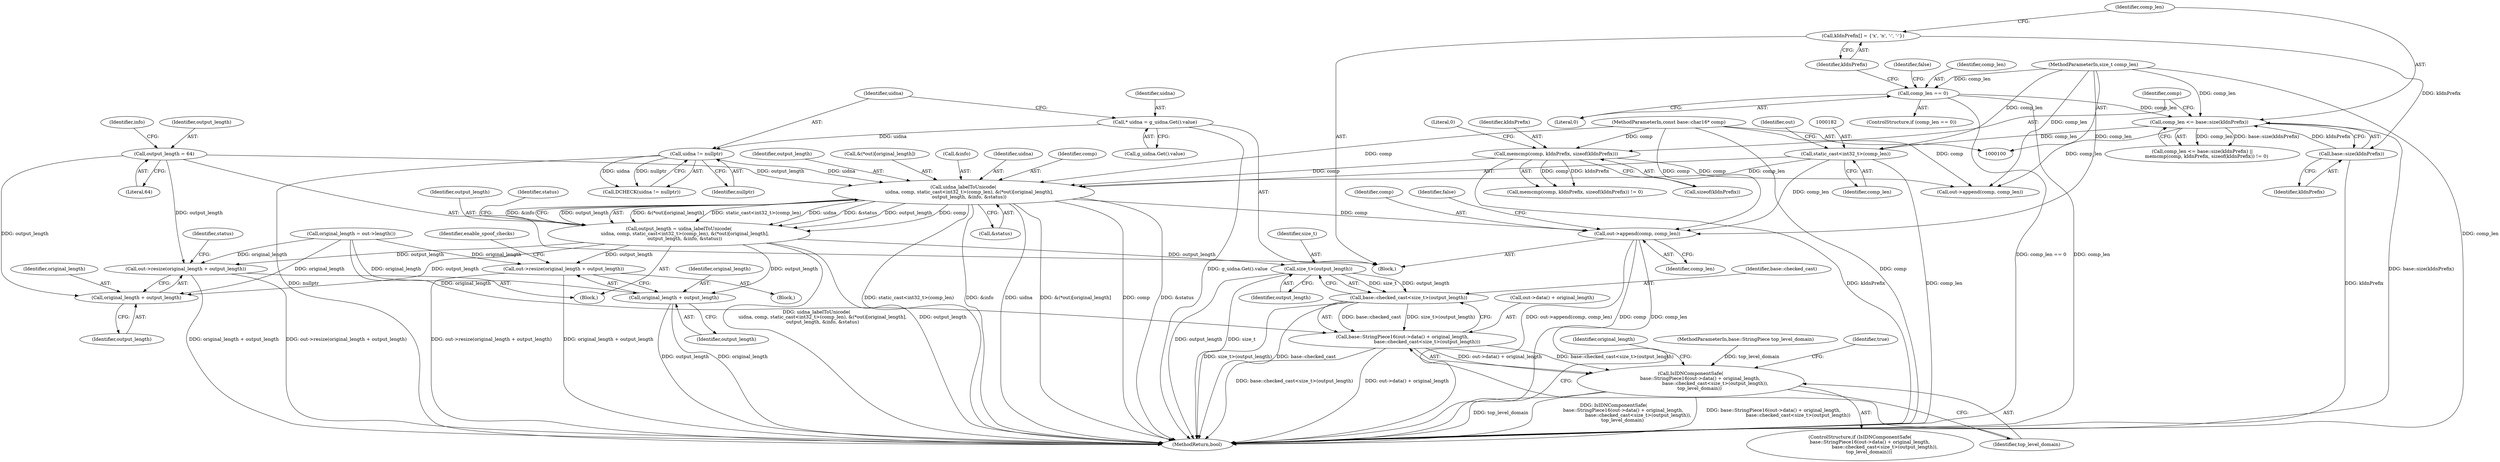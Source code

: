 digraph "0_Chrome_cc0bbcbe7c986094da8e58c37a21fdd179b686b0_1@array" {
"1000178" [label="(Call,uidna_labelToUnicode(\n        uidna, comp, static_cast<int32_t>(comp_len), &(*out)[original_length],\n        output_length, &info, &status))"];
"1000151" [label="(Call,uidna != nullptr)"];
"1000145" [label="(Call,* uidna = g_uidna.Get().value)"];
"1000132" [label="(Call,memcmp(comp, kIdnPrefix, sizeof(kIdnPrefix)))"];
"1000101" [label="(MethodParameterIn,const base::char16* comp)"];
"1000181" [label="(Call,static_cast<int32_t>(comp_len))"];
"1000127" [label="(Call,comp_len <= base::size(kIdnPrefix))"];
"1000117" [label="(Call,comp_len == 0)"];
"1000102" [label="(MethodParameterIn,size_t comp_len)"];
"1000129" [label="(Call,base::size(kIdnPrefix))"];
"1000123" [label="(Call,kIdnPrefix[] = {'x', 'n', '-', '-'})"];
"1000159" [label="(Call,output_length = 64)"];
"1000176" [label="(Call,output_length = uidna_labelToUnicode(\n        uidna, comp, static_cast<int32_t>(comp_len), &(*out)[original_length],\n        output_length, &info, &status))"];
"1000178" [label="(Call,uidna_labelToUnicode(\n        uidna, comp, static_cast<int32_t>(comp_len), &(*out)[original_length],\n        output_length, &info, &status))"];
"1000169" [label="(Call,out->resize(original_length + output_length))"];
"1000170" [label="(Call,original_length + output_length)"];
"1000244" [label="(Call,out->append(comp, comp_len))"];
"1000217" [label="(Call,out->resize(original_length + output_length))"];
"1000218" [label="(Call,original_length + output_length)"];
"1000235" [label="(Call,size_t>(output_length))"];
"1000233" [label="(Call,base::checked_cast<size_t>(output_length))"];
"1000229" [label="(Call,base::StringPiece16(out->data() + original_length,\n                                 base::checked_cast<size_t>(output_length)))"];
"1000228" [label="(Call,IsIDNComponentSafe(\n             base::StringPiece16(out->data() + original_length,\n                                 base::checked_cast<size_t>(output_length)),\n            top_level_domain))"];
"1000139" [label="(Call,out->append(comp, comp_len))"];
"1000126" [label="(Call,comp_len <= base::size(kIdnPrefix) ||\n      memcmp(comp, kIdnPrefix, sizeof(kIdnPrefix)) != 0)"];
"1000196" [label="(Identifier,status)"];
"1000243" [label="(Identifier,original_length)"];
"1000128" [label="(Identifier,comp_len)"];
"1000220" [label="(Identifier,output_length)"];
"1000246" [label="(Identifier,comp_len)"];
"1000151" [label="(Call,uidna != nullptr)"];
"1000177" [label="(Identifier,output_length)"];
"1000137" [label="(Literal,0)"];
"1000130" [label="(Identifier,kIdnPrefix)"];
"1000212" [label="(Block,)"];
"1000223" [label="(Identifier,enable_spoof_checks)"];
"1000237" [label="(Identifier,output_length)"];
"1000249" [label="(MethodReturn,bool)"];
"1000180" [label="(Identifier,comp)"];
"1000155" [label="(Call,original_length = out->length())"];
"1000117" [label="(Call,comp_len == 0)"];
"1000248" [label="(Identifier,false)"];
"1000171" [label="(Identifier,original_length)"];
"1000189" [label="(Identifier,output_length)"];
"1000245" [label="(Identifier,comp)"];
"1000184" [label="(Call,&(*out)[original_length])"];
"1000190" [label="(Call,&info)"];
"1000161" [label="(Literal,64)"];
"1000164" [label="(Identifier,info)"];
"1000101" [label="(MethodParameterIn,const base::char16* comp)"];
"1000119" [label="(Literal,0)"];
"1000118" [label="(Identifier,comp_len)"];
"1000219" [label="(Identifier,original_length)"];
"1000147" [label="(Call,g_uidna.Get().value)"];
"1000135" [label="(Call,sizeof(kIdnPrefix))"];
"1000160" [label="(Identifier,output_length)"];
"1000169" [label="(Call,out->resize(original_length + output_length))"];
"1000230" [label="(Call,out->data() + original_length)"];
"1000146" [label="(Identifier,uidna)"];
"1000183" [label="(Identifier,comp_len)"];
"1000129" [label="(Call,base::size(kIdnPrefix))"];
"1000178" [label="(Call,uidna_labelToUnicode(\n        uidna, comp, static_cast<int32_t>(comp_len), &(*out)[original_length],\n        output_length, &info, &status))"];
"1000153" [label="(Identifier,nullptr)"];
"1000133" [label="(Identifier,comp)"];
"1000124" [label="(Identifier,kIdnPrefix)"];
"1000131" [label="(Call,memcmp(comp, kIdnPrefix, sizeof(kIdnPrefix)) != 0)"];
"1000107" [label="(Block,)"];
"1000159" [label="(Call,output_length = 64)"];
"1000187" [label="(Identifier,out)"];
"1000127" [label="(Call,comp_len <= base::size(kIdnPrefix))"];
"1000217" [label="(Call,out->resize(original_length + output_length))"];
"1000229" [label="(Call,base::StringPiece16(out->data() + original_length,\n                                 base::checked_cast<size_t>(output_length)))"];
"1000168" [label="(Block,)"];
"1000103" [label="(MethodParameterIn,base::StringPiece top_level_domain)"];
"1000123" [label="(Call,kIdnPrefix[] = {'x', 'n', '-', '-'})"];
"1000235" [label="(Call,size_t>(output_length))"];
"1000102" [label="(MethodParameterIn,size_t comp_len)"];
"1000228" [label="(Call,IsIDNComponentSafe(\n             base::StringPiece16(out->data() + original_length,\n                                 base::checked_cast<size_t>(output_length)),\n            top_level_domain))"];
"1000233" [label="(Call,base::checked_cast<size_t>(output_length))"];
"1000244" [label="(Call,out->append(comp, comp_len))"];
"1000116" [label="(ControlStructure,if (comp_len == 0))"];
"1000241" [label="(Identifier,true)"];
"1000238" [label="(Identifier,top_level_domain)"];
"1000179" [label="(Identifier,uidna)"];
"1000176" [label="(Call,output_length = uidna_labelToUnicode(\n        uidna, comp, static_cast<int32_t>(comp_len), &(*out)[original_length],\n        output_length, &info, &status))"];
"1000134" [label="(Identifier,kIdnPrefix)"];
"1000192" [label="(Call,&status)"];
"1000132" [label="(Call,memcmp(comp, kIdnPrefix, sizeof(kIdnPrefix)))"];
"1000152" [label="(Identifier,uidna)"];
"1000170" [label="(Call,original_length + output_length)"];
"1000174" [label="(Identifier,status)"];
"1000145" [label="(Call,* uidna = g_uidna.Get().value)"];
"1000218" [label="(Call,original_length + output_length)"];
"1000234" [label="(Identifier,base::checked_cast)"];
"1000150" [label="(Call,DCHECK(uidna != nullptr))"];
"1000172" [label="(Identifier,output_length)"];
"1000236" [label="(Identifier,size_t)"];
"1000121" [label="(Identifier,false)"];
"1000181" [label="(Call,static_cast<int32_t>(comp_len))"];
"1000227" [label="(ControlStructure,if (IsIDNComponentSafe(\n             base::StringPiece16(out->data() + original_length,\n                                 base::checked_cast<size_t>(output_length)),\n            top_level_domain)))"];
"1000178" -> "1000176"  [label="AST: "];
"1000178" -> "1000192"  [label="CFG: "];
"1000179" -> "1000178"  [label="AST: "];
"1000180" -> "1000178"  [label="AST: "];
"1000181" -> "1000178"  [label="AST: "];
"1000184" -> "1000178"  [label="AST: "];
"1000189" -> "1000178"  [label="AST: "];
"1000190" -> "1000178"  [label="AST: "];
"1000192" -> "1000178"  [label="AST: "];
"1000176" -> "1000178"  [label="CFG: "];
"1000178" -> "1000249"  [label="DDG: static_cast<int32_t>(comp_len)"];
"1000178" -> "1000249"  [label="DDG: &info"];
"1000178" -> "1000249"  [label="DDG: uidna"];
"1000178" -> "1000249"  [label="DDG: &(*out)[original_length]"];
"1000178" -> "1000249"  [label="DDG: comp"];
"1000178" -> "1000249"  [label="DDG: &status"];
"1000178" -> "1000176"  [label="DDG: &(*out)[original_length]"];
"1000178" -> "1000176"  [label="DDG: static_cast<int32_t>(comp_len)"];
"1000178" -> "1000176"  [label="DDG: uidna"];
"1000178" -> "1000176"  [label="DDG: &status"];
"1000178" -> "1000176"  [label="DDG: output_length"];
"1000178" -> "1000176"  [label="DDG: comp"];
"1000178" -> "1000176"  [label="DDG: &info"];
"1000151" -> "1000178"  [label="DDG: uidna"];
"1000132" -> "1000178"  [label="DDG: comp"];
"1000101" -> "1000178"  [label="DDG: comp"];
"1000181" -> "1000178"  [label="DDG: comp_len"];
"1000159" -> "1000178"  [label="DDG: output_length"];
"1000176" -> "1000178"  [label="DDG: output_length"];
"1000178" -> "1000244"  [label="DDG: comp"];
"1000151" -> "1000150"  [label="AST: "];
"1000151" -> "1000153"  [label="CFG: "];
"1000152" -> "1000151"  [label="AST: "];
"1000153" -> "1000151"  [label="AST: "];
"1000150" -> "1000151"  [label="CFG: "];
"1000151" -> "1000249"  [label="DDG: nullptr"];
"1000151" -> "1000150"  [label="DDG: uidna"];
"1000151" -> "1000150"  [label="DDG: nullptr"];
"1000145" -> "1000151"  [label="DDG: uidna"];
"1000145" -> "1000107"  [label="AST: "];
"1000145" -> "1000147"  [label="CFG: "];
"1000146" -> "1000145"  [label="AST: "];
"1000147" -> "1000145"  [label="AST: "];
"1000152" -> "1000145"  [label="CFG: "];
"1000145" -> "1000249"  [label="DDG: g_uidna.Get().value"];
"1000132" -> "1000131"  [label="AST: "];
"1000132" -> "1000135"  [label="CFG: "];
"1000133" -> "1000132"  [label="AST: "];
"1000134" -> "1000132"  [label="AST: "];
"1000135" -> "1000132"  [label="AST: "];
"1000137" -> "1000132"  [label="CFG: "];
"1000132" -> "1000249"  [label="DDG: kIdnPrefix"];
"1000132" -> "1000131"  [label="DDG: comp"];
"1000132" -> "1000131"  [label="DDG: kIdnPrefix"];
"1000101" -> "1000132"  [label="DDG: comp"];
"1000132" -> "1000139"  [label="DDG: comp"];
"1000101" -> "1000100"  [label="AST: "];
"1000101" -> "1000249"  [label="DDG: comp"];
"1000101" -> "1000139"  [label="DDG: comp"];
"1000101" -> "1000244"  [label="DDG: comp"];
"1000181" -> "1000183"  [label="CFG: "];
"1000182" -> "1000181"  [label="AST: "];
"1000183" -> "1000181"  [label="AST: "];
"1000187" -> "1000181"  [label="CFG: "];
"1000181" -> "1000249"  [label="DDG: comp_len"];
"1000127" -> "1000181"  [label="DDG: comp_len"];
"1000102" -> "1000181"  [label="DDG: comp_len"];
"1000181" -> "1000244"  [label="DDG: comp_len"];
"1000127" -> "1000126"  [label="AST: "];
"1000127" -> "1000129"  [label="CFG: "];
"1000128" -> "1000127"  [label="AST: "];
"1000129" -> "1000127"  [label="AST: "];
"1000133" -> "1000127"  [label="CFG: "];
"1000126" -> "1000127"  [label="CFG: "];
"1000127" -> "1000249"  [label="DDG: base::size(kIdnPrefix)"];
"1000127" -> "1000126"  [label="DDG: comp_len"];
"1000127" -> "1000126"  [label="DDG: base::size(kIdnPrefix)"];
"1000117" -> "1000127"  [label="DDG: comp_len"];
"1000102" -> "1000127"  [label="DDG: comp_len"];
"1000129" -> "1000127"  [label="DDG: kIdnPrefix"];
"1000127" -> "1000139"  [label="DDG: comp_len"];
"1000117" -> "1000116"  [label="AST: "];
"1000117" -> "1000119"  [label="CFG: "];
"1000118" -> "1000117"  [label="AST: "];
"1000119" -> "1000117"  [label="AST: "];
"1000121" -> "1000117"  [label="CFG: "];
"1000124" -> "1000117"  [label="CFG: "];
"1000117" -> "1000249"  [label="DDG: comp_len == 0"];
"1000117" -> "1000249"  [label="DDG: comp_len"];
"1000102" -> "1000117"  [label="DDG: comp_len"];
"1000102" -> "1000100"  [label="AST: "];
"1000102" -> "1000249"  [label="DDG: comp_len"];
"1000102" -> "1000139"  [label="DDG: comp_len"];
"1000102" -> "1000244"  [label="DDG: comp_len"];
"1000129" -> "1000130"  [label="CFG: "];
"1000130" -> "1000129"  [label="AST: "];
"1000129" -> "1000249"  [label="DDG: kIdnPrefix"];
"1000123" -> "1000129"  [label="DDG: kIdnPrefix"];
"1000123" -> "1000107"  [label="AST: "];
"1000123" -> "1000124"  [label="CFG: "];
"1000124" -> "1000123"  [label="AST: "];
"1000128" -> "1000123"  [label="CFG: "];
"1000159" -> "1000107"  [label="AST: "];
"1000159" -> "1000161"  [label="CFG: "];
"1000160" -> "1000159"  [label="AST: "];
"1000161" -> "1000159"  [label="AST: "];
"1000164" -> "1000159"  [label="CFG: "];
"1000159" -> "1000169"  [label="DDG: output_length"];
"1000159" -> "1000170"  [label="DDG: output_length"];
"1000176" -> "1000168"  [label="AST: "];
"1000177" -> "1000176"  [label="AST: "];
"1000196" -> "1000176"  [label="CFG: "];
"1000176" -> "1000249"  [label="DDG: uidna_labelToUnicode(\n        uidna, comp, static_cast<int32_t>(comp_len), &(*out)[original_length],\n        output_length, &info, &status)"];
"1000176" -> "1000249"  [label="DDG: output_length"];
"1000176" -> "1000169"  [label="DDG: output_length"];
"1000176" -> "1000170"  [label="DDG: output_length"];
"1000176" -> "1000217"  [label="DDG: output_length"];
"1000176" -> "1000218"  [label="DDG: output_length"];
"1000176" -> "1000235"  [label="DDG: output_length"];
"1000169" -> "1000168"  [label="AST: "];
"1000169" -> "1000170"  [label="CFG: "];
"1000170" -> "1000169"  [label="AST: "];
"1000174" -> "1000169"  [label="CFG: "];
"1000169" -> "1000249"  [label="DDG: out->resize(original_length + output_length)"];
"1000169" -> "1000249"  [label="DDG: original_length + output_length"];
"1000155" -> "1000169"  [label="DDG: original_length"];
"1000170" -> "1000172"  [label="CFG: "];
"1000171" -> "1000170"  [label="AST: "];
"1000172" -> "1000170"  [label="AST: "];
"1000155" -> "1000170"  [label="DDG: original_length"];
"1000244" -> "1000107"  [label="AST: "];
"1000244" -> "1000246"  [label="CFG: "];
"1000245" -> "1000244"  [label="AST: "];
"1000246" -> "1000244"  [label="AST: "];
"1000248" -> "1000244"  [label="CFG: "];
"1000244" -> "1000249"  [label="DDG: out->append(comp, comp_len)"];
"1000244" -> "1000249"  [label="DDG: comp"];
"1000244" -> "1000249"  [label="DDG: comp_len"];
"1000217" -> "1000212"  [label="AST: "];
"1000217" -> "1000218"  [label="CFG: "];
"1000218" -> "1000217"  [label="AST: "];
"1000223" -> "1000217"  [label="CFG: "];
"1000217" -> "1000249"  [label="DDG: out->resize(original_length + output_length)"];
"1000217" -> "1000249"  [label="DDG: original_length + output_length"];
"1000155" -> "1000217"  [label="DDG: original_length"];
"1000218" -> "1000220"  [label="CFG: "];
"1000219" -> "1000218"  [label="AST: "];
"1000220" -> "1000218"  [label="AST: "];
"1000218" -> "1000249"  [label="DDG: original_length"];
"1000218" -> "1000249"  [label="DDG: output_length"];
"1000155" -> "1000218"  [label="DDG: original_length"];
"1000235" -> "1000233"  [label="AST: "];
"1000235" -> "1000237"  [label="CFG: "];
"1000236" -> "1000235"  [label="AST: "];
"1000237" -> "1000235"  [label="AST: "];
"1000233" -> "1000235"  [label="CFG: "];
"1000235" -> "1000249"  [label="DDG: output_length"];
"1000235" -> "1000249"  [label="DDG: size_t"];
"1000235" -> "1000233"  [label="DDG: size_t"];
"1000235" -> "1000233"  [label="DDG: output_length"];
"1000233" -> "1000229"  [label="AST: "];
"1000234" -> "1000233"  [label="AST: "];
"1000229" -> "1000233"  [label="CFG: "];
"1000233" -> "1000249"  [label="DDG: size_t>(output_length)"];
"1000233" -> "1000249"  [label="DDG: base::checked_cast"];
"1000233" -> "1000229"  [label="DDG: base::checked_cast"];
"1000233" -> "1000229"  [label="DDG: size_t>(output_length)"];
"1000229" -> "1000228"  [label="AST: "];
"1000230" -> "1000229"  [label="AST: "];
"1000238" -> "1000229"  [label="CFG: "];
"1000229" -> "1000249"  [label="DDG: base::checked_cast<size_t>(output_length)"];
"1000229" -> "1000249"  [label="DDG: out->data() + original_length"];
"1000229" -> "1000228"  [label="DDG: out->data() + original_length"];
"1000229" -> "1000228"  [label="DDG: base::checked_cast<size_t>(output_length)"];
"1000155" -> "1000229"  [label="DDG: original_length"];
"1000228" -> "1000227"  [label="AST: "];
"1000228" -> "1000238"  [label="CFG: "];
"1000238" -> "1000228"  [label="AST: "];
"1000241" -> "1000228"  [label="CFG: "];
"1000243" -> "1000228"  [label="CFG: "];
"1000228" -> "1000249"  [label="DDG: top_level_domain"];
"1000228" -> "1000249"  [label="DDG: IsIDNComponentSafe(\n             base::StringPiece16(out->data() + original_length,\n                                 base::checked_cast<size_t>(output_length)),\n            top_level_domain)"];
"1000228" -> "1000249"  [label="DDG: base::StringPiece16(out->data() + original_length,\n                                 base::checked_cast<size_t>(output_length))"];
"1000103" -> "1000228"  [label="DDG: top_level_domain"];
}
